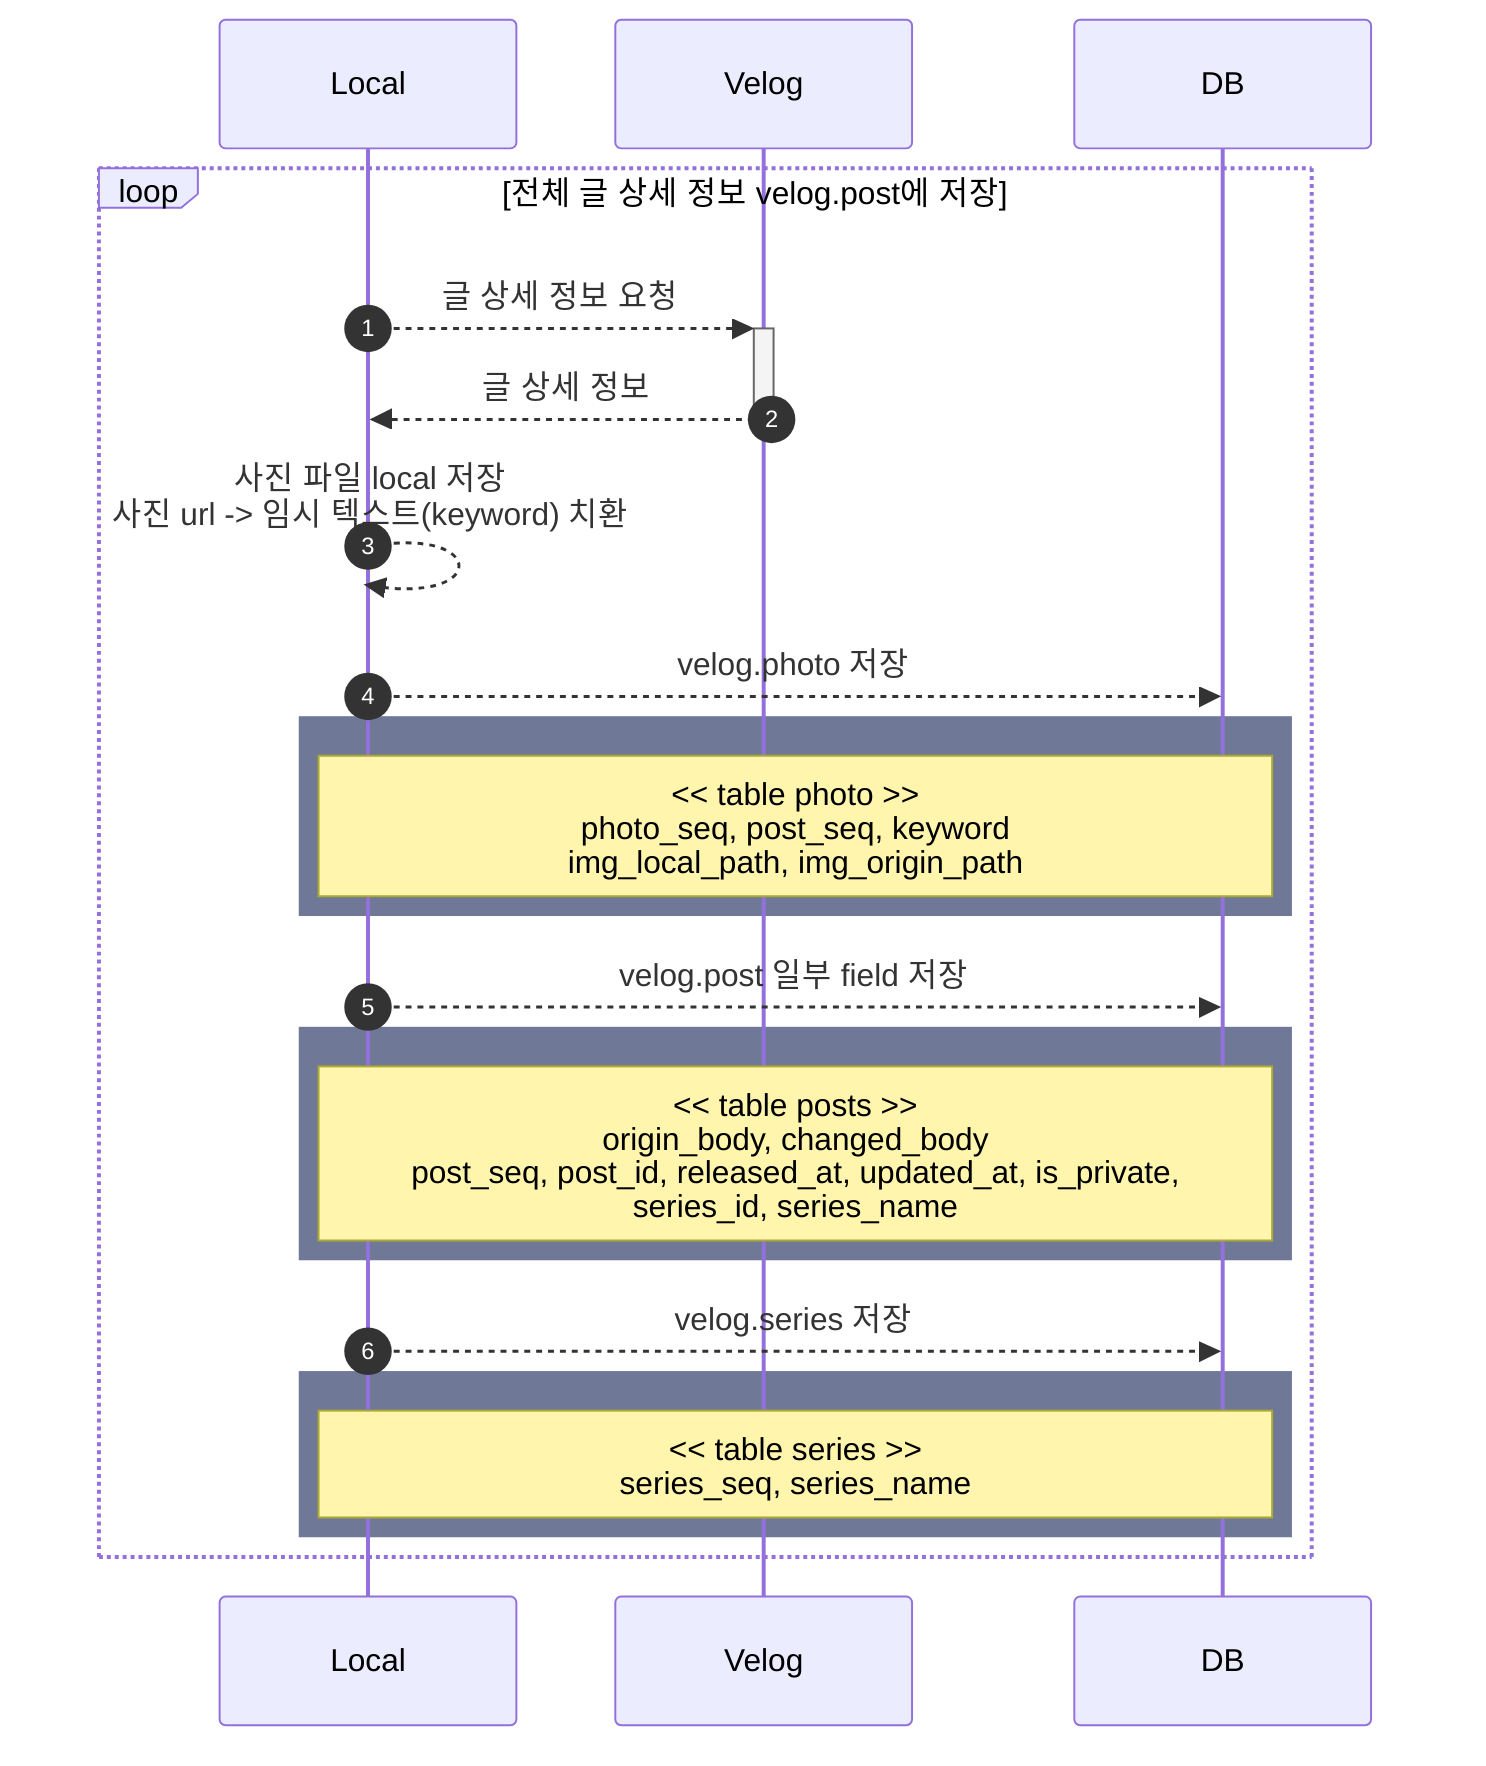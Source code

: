sequenceDiagram
    autonumber
    loop 전체 글 상세 정보 velog.post에 저장
        Local -->> +Velog: 글 상세 정보 요청
        Velog -->> -Local: 글 상세 정보
        Local -->> Local: 사진 파일 local 저장<br>사진 url -> 임시 텍스트(keyword) 치환
        Local -->> DB: velog.photo 저장
        rect rgb(111, 121, 151)
            Note over Local , DB: << table photo >><br>photo_seq, post_seq, keyword<br>img_local_path, img_origin_path
        end
        Local -->> DB: velog.post 일부 field 저장
        rect rgb(111, 121, 151)
            Note over Local , DB: << table posts >><br>origin_body, changed_body<br>post_seq, post_id, released_at, updated_at, is_private,<br>series_id, series_name
        end
        Local -->> DB: velog.series 저장
        rect rgb(111, 121, 151)
            Note over Local , DB: << table series >><br>series_seq, series_name
        end
    end